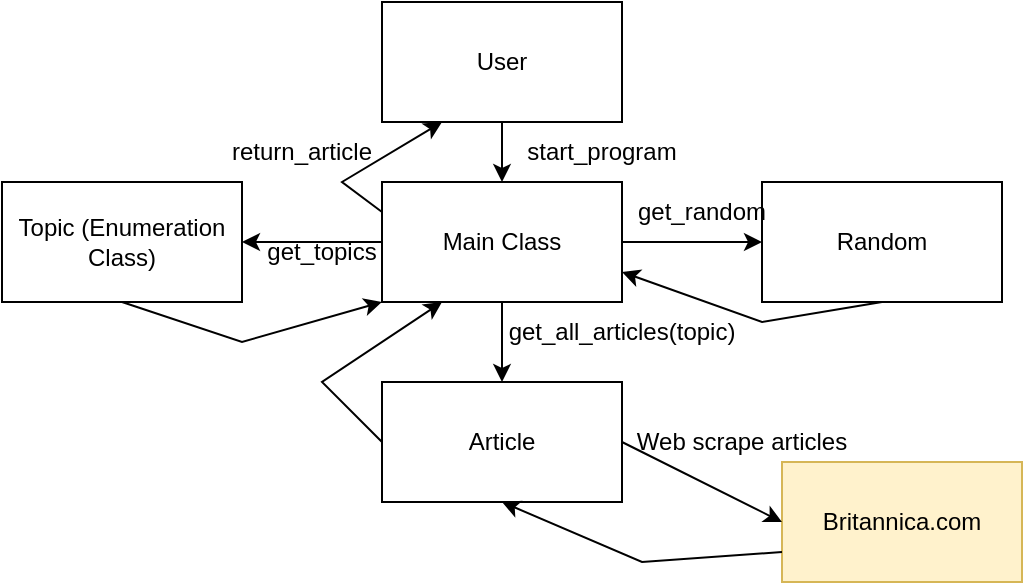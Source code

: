 <mxfile version="18.1.1" type="device"><diagram id="NJL0TUW-S3htdd5jpoEr" name="Page-1"><mxGraphModel dx="1892" dy="1084" grid="1" gridSize="10" guides="1" tooltips="1" connect="1" arrows="1" fold="1" page="1" pageScale="1" pageWidth="850" pageHeight="1100" math="0" shadow="0"><root><mxCell id="0"/><mxCell id="1" parent="0"/><mxCell id="G9cLEDMETrWhQlHeUVuW-1" value="User" style="rounded=0;whiteSpace=wrap;html=1;" vertex="1" parent="1"><mxGeometry x="220" y="110" width="120" height="60" as="geometry"/></mxCell><mxCell id="G9cLEDMETrWhQlHeUVuW-2" value="Main Class" style="rounded=0;whiteSpace=wrap;html=1;" vertex="1" parent="1"><mxGeometry x="220" y="200" width="120" height="60" as="geometry"/></mxCell><mxCell id="G9cLEDMETrWhQlHeUVuW-3" value="" style="endArrow=classic;html=1;rounded=0;exitX=0.5;exitY=1;exitDx=0;exitDy=0;entryX=0.5;entryY=0;entryDx=0;entryDy=0;" edge="1" parent="1" source="G9cLEDMETrWhQlHeUVuW-1" target="G9cLEDMETrWhQlHeUVuW-2"><mxGeometry width="50" height="50" relative="1" as="geometry"><mxPoint x="400" y="310" as="sourcePoint"/><mxPoint x="450" y="260" as="targetPoint"/></mxGeometry></mxCell><mxCell id="G9cLEDMETrWhQlHeUVuW-4" value="Random" style="rounded=0;whiteSpace=wrap;html=1;" vertex="1" parent="1"><mxGeometry x="410" y="200" width="120" height="60" as="geometry"/></mxCell><mxCell id="G9cLEDMETrWhQlHeUVuW-5" value="Article" style="rounded=0;whiteSpace=wrap;html=1;" vertex="1" parent="1"><mxGeometry x="220" y="300" width="120" height="60" as="geometry"/></mxCell><mxCell id="G9cLEDMETrWhQlHeUVuW-6" value="start_program" style="text;html=1;strokeColor=none;fillColor=none;align=center;verticalAlign=middle;whiteSpace=wrap;rounded=0;" vertex="1" parent="1"><mxGeometry x="300" y="170" width="60" height="30" as="geometry"/></mxCell><mxCell id="G9cLEDMETrWhQlHeUVuW-7" value="" style="endArrow=classic;html=1;rounded=0;entryX=0.5;entryY=0;entryDx=0;entryDy=0;" edge="1" parent="1" source="G9cLEDMETrWhQlHeUVuW-2" target="G9cLEDMETrWhQlHeUVuW-5"><mxGeometry width="50" height="50" relative="1" as="geometry"><mxPoint x="290" y="180" as="sourcePoint"/><mxPoint x="290" y="210" as="targetPoint"/></mxGeometry></mxCell><mxCell id="G9cLEDMETrWhQlHeUVuW-8" value="get_all_articles(topic)" style="text;html=1;strokeColor=none;fillColor=none;align=center;verticalAlign=middle;whiteSpace=wrap;rounded=0;" vertex="1" parent="1"><mxGeometry x="310" y="260" width="60" height="30" as="geometry"/></mxCell><mxCell id="G9cLEDMETrWhQlHeUVuW-9" value="" style="endArrow=classic;html=1;rounded=0;exitX=0;exitY=0.5;exitDx=0;exitDy=0;entryX=0.25;entryY=1;entryDx=0;entryDy=0;" edge="1" parent="1" source="G9cLEDMETrWhQlHeUVuW-5" target="G9cLEDMETrWhQlHeUVuW-2"><mxGeometry width="50" height="50" relative="1" as="geometry"><mxPoint x="400" y="310" as="sourcePoint"/><mxPoint x="450" y="260" as="targetPoint"/><Array as="points"><mxPoint x="190" y="300"/></Array></mxGeometry></mxCell><mxCell id="G9cLEDMETrWhQlHeUVuW-10" value="" style="endArrow=classic;html=1;rounded=0;exitX=1;exitY=0.5;exitDx=0;exitDy=0;entryX=0;entryY=0.5;entryDx=0;entryDy=0;" edge="1" parent="1" source="G9cLEDMETrWhQlHeUVuW-2" target="G9cLEDMETrWhQlHeUVuW-4"><mxGeometry width="50" height="50" relative="1" as="geometry"><mxPoint x="400" y="310" as="sourcePoint"/><mxPoint x="450" y="260" as="targetPoint"/></mxGeometry></mxCell><mxCell id="G9cLEDMETrWhQlHeUVuW-11" value="get_random" style="text;html=1;strokeColor=none;fillColor=none;align=center;verticalAlign=middle;whiteSpace=wrap;rounded=0;" vertex="1" parent="1"><mxGeometry x="350" y="200" width="60" height="30" as="geometry"/></mxCell><mxCell id="G9cLEDMETrWhQlHeUVuW-14" value="" style="endArrow=classic;html=1;rounded=0;exitX=0.5;exitY=1;exitDx=0;exitDy=0;entryX=1;entryY=0.75;entryDx=0;entryDy=0;" edge="1" parent="1" source="G9cLEDMETrWhQlHeUVuW-4" target="G9cLEDMETrWhQlHeUVuW-2"><mxGeometry width="50" height="50" relative="1" as="geometry"><mxPoint x="400" y="310" as="sourcePoint"/><mxPoint x="450" y="260" as="targetPoint"/><Array as="points"><mxPoint x="410" y="270"/></Array></mxGeometry></mxCell><mxCell id="G9cLEDMETrWhQlHeUVuW-15" value="" style="endArrow=classic;html=1;rounded=0;exitX=0;exitY=0.25;exitDx=0;exitDy=0;entryX=0.25;entryY=1;entryDx=0;entryDy=0;" edge="1" parent="1" source="G9cLEDMETrWhQlHeUVuW-2" target="G9cLEDMETrWhQlHeUVuW-1"><mxGeometry width="50" height="50" relative="1" as="geometry"><mxPoint x="400" y="310" as="sourcePoint"/><mxPoint x="450" y="260" as="targetPoint"/><Array as="points"><mxPoint x="200" y="200"/></Array></mxGeometry></mxCell><mxCell id="G9cLEDMETrWhQlHeUVuW-16" value="return_article" style="text;html=1;strokeColor=none;fillColor=none;align=center;verticalAlign=middle;whiteSpace=wrap;rounded=0;" vertex="1" parent="1"><mxGeometry x="150" y="170" width="60" height="30" as="geometry"/></mxCell><mxCell id="G9cLEDMETrWhQlHeUVuW-18" value="Britannica.com" style="rounded=0;whiteSpace=wrap;html=1;fillColor=#fff2cc;strokeColor=#d6b656;" vertex="1" parent="1"><mxGeometry x="420" y="340" width="120" height="60" as="geometry"/></mxCell><mxCell id="G9cLEDMETrWhQlHeUVuW-19" value="" style="endArrow=classic;html=1;rounded=0;entryX=0;entryY=0.5;entryDx=0;entryDy=0;exitX=1;exitY=0.5;exitDx=0;exitDy=0;" edge="1" parent="1" source="G9cLEDMETrWhQlHeUVuW-5" target="G9cLEDMETrWhQlHeUVuW-18"><mxGeometry width="50" height="50" relative="1" as="geometry"><mxPoint x="270" y="330" as="sourcePoint"/><mxPoint x="320" y="280" as="targetPoint"/></mxGeometry></mxCell><mxCell id="G9cLEDMETrWhQlHeUVuW-20" value="Web scrape articles" style="text;html=1;strokeColor=none;fillColor=none;align=center;verticalAlign=middle;whiteSpace=wrap;rounded=0;" vertex="1" parent="1"><mxGeometry x="340" y="315" width="120" height="30" as="geometry"/></mxCell><mxCell id="G9cLEDMETrWhQlHeUVuW-21" value="" style="endArrow=classic;html=1;rounded=0;exitX=0;exitY=0.75;exitDx=0;exitDy=0;entryX=0.5;entryY=1;entryDx=0;entryDy=0;" edge="1" parent="1" source="G9cLEDMETrWhQlHeUVuW-18" target="G9cLEDMETrWhQlHeUVuW-5"><mxGeometry width="50" height="50" relative="1" as="geometry"><mxPoint x="270" y="370" as="sourcePoint"/><mxPoint x="320" y="320" as="targetPoint"/><Array as="points"><mxPoint x="350" y="390"/></Array></mxGeometry></mxCell><mxCell id="G9cLEDMETrWhQlHeUVuW-22" value="Topic (Enumeration Class)" style="rounded=0;whiteSpace=wrap;html=1;" vertex="1" parent="1"><mxGeometry x="30" y="200" width="120" height="60" as="geometry"/></mxCell><mxCell id="G9cLEDMETrWhQlHeUVuW-23" value="" style="endArrow=classic;html=1;rounded=0;exitX=0;exitY=0.5;exitDx=0;exitDy=0;entryX=1;entryY=0.5;entryDx=0;entryDy=0;" edge="1" parent="1" source="G9cLEDMETrWhQlHeUVuW-2" target="G9cLEDMETrWhQlHeUVuW-22"><mxGeometry width="50" height="50" relative="1" as="geometry"><mxPoint x="210" y="300" as="sourcePoint"/><mxPoint x="260" y="250" as="targetPoint"/></mxGeometry></mxCell><mxCell id="G9cLEDMETrWhQlHeUVuW-24" value="get_topics" style="text;html=1;strokeColor=none;fillColor=none;align=center;verticalAlign=middle;whiteSpace=wrap;rounded=0;" vertex="1" parent="1"><mxGeometry x="160" y="220" width="60" height="30" as="geometry"/></mxCell><mxCell id="G9cLEDMETrWhQlHeUVuW-25" value="" style="endArrow=classic;html=1;rounded=0;exitX=0.5;exitY=1;exitDx=0;exitDy=0;entryX=0;entryY=1;entryDx=0;entryDy=0;" edge="1" parent="1" source="G9cLEDMETrWhQlHeUVuW-22" target="G9cLEDMETrWhQlHeUVuW-2"><mxGeometry width="50" height="50" relative="1" as="geometry"><mxPoint x="210" y="300" as="sourcePoint"/><mxPoint x="260" y="250" as="targetPoint"/><Array as="points"><mxPoint x="150" y="280"/></Array></mxGeometry></mxCell></root></mxGraphModel></diagram></mxfile>